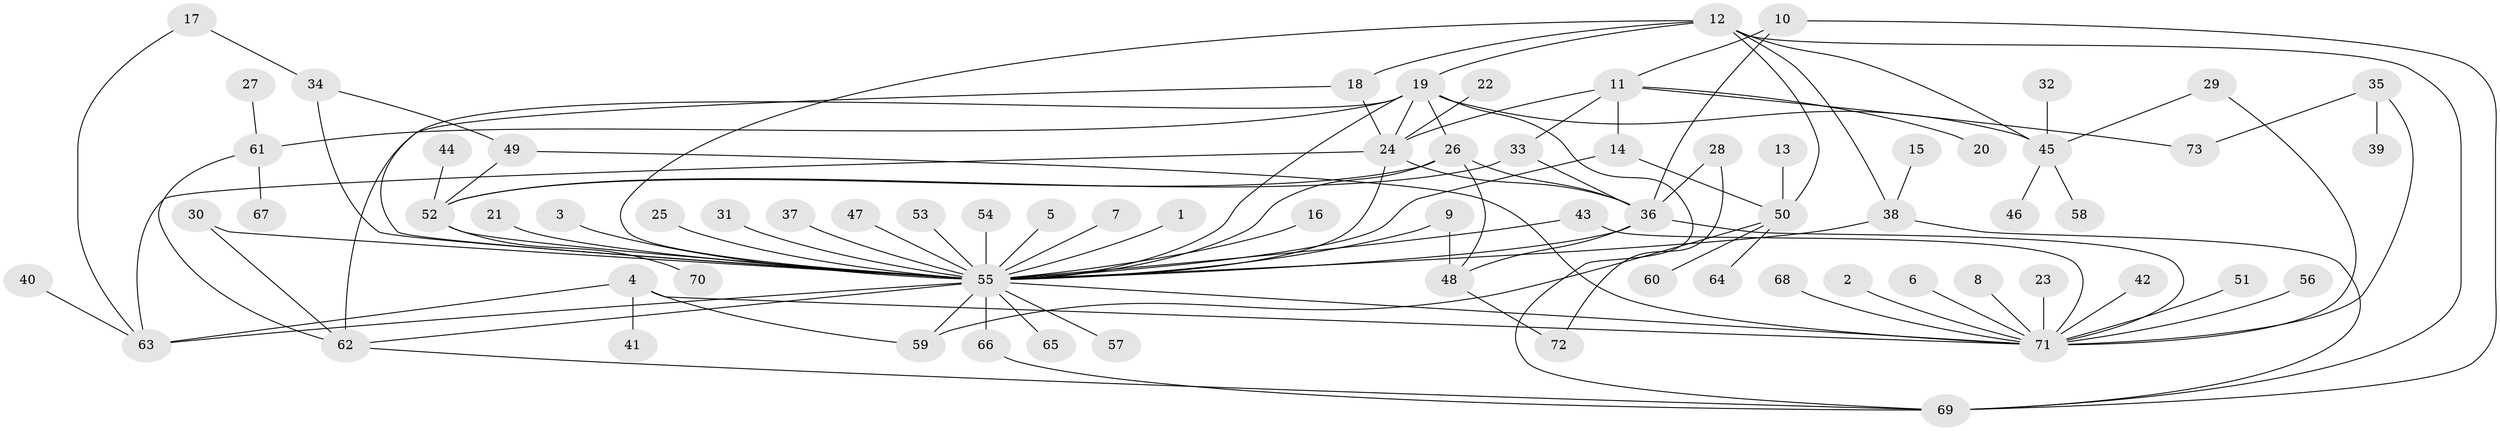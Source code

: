 // original degree distribution, {18: 0.006896551724137931, 38: 0.006896551724137931, 9: 0.020689655172413793, 2: 0.2413793103448276, 5: 0.034482758620689655, 1: 0.503448275862069, 6: 0.020689655172413793, 3: 0.06206896551724138, 11: 0.006896551724137931, 4: 0.06896551724137931, 8: 0.020689655172413793, 7: 0.006896551724137931}
// Generated by graph-tools (version 1.1) at 2025/01/03/09/25 03:01:44]
// undirected, 73 vertices, 109 edges
graph export_dot {
graph [start="1"]
  node [color=gray90,style=filled];
  1;
  2;
  3;
  4;
  5;
  6;
  7;
  8;
  9;
  10;
  11;
  12;
  13;
  14;
  15;
  16;
  17;
  18;
  19;
  20;
  21;
  22;
  23;
  24;
  25;
  26;
  27;
  28;
  29;
  30;
  31;
  32;
  33;
  34;
  35;
  36;
  37;
  38;
  39;
  40;
  41;
  42;
  43;
  44;
  45;
  46;
  47;
  48;
  49;
  50;
  51;
  52;
  53;
  54;
  55;
  56;
  57;
  58;
  59;
  60;
  61;
  62;
  63;
  64;
  65;
  66;
  67;
  68;
  69;
  70;
  71;
  72;
  73;
  1 -- 55 [weight=1.0];
  2 -- 71 [weight=1.0];
  3 -- 55 [weight=1.0];
  4 -- 41 [weight=1.0];
  4 -- 59 [weight=1.0];
  4 -- 63 [weight=1.0];
  4 -- 71 [weight=1.0];
  5 -- 55 [weight=1.0];
  6 -- 71 [weight=1.0];
  7 -- 55 [weight=1.0];
  8 -- 71 [weight=1.0];
  9 -- 48 [weight=1.0];
  9 -- 55 [weight=1.0];
  10 -- 11 [weight=1.0];
  10 -- 36 [weight=1.0];
  10 -- 69 [weight=1.0];
  11 -- 14 [weight=1.0];
  11 -- 20 [weight=1.0];
  11 -- 24 [weight=2.0];
  11 -- 33 [weight=1.0];
  11 -- 73 [weight=1.0];
  12 -- 18 [weight=1.0];
  12 -- 19 [weight=1.0];
  12 -- 38 [weight=1.0];
  12 -- 45 [weight=1.0];
  12 -- 50 [weight=1.0];
  12 -- 55 [weight=1.0];
  12 -- 69 [weight=1.0];
  13 -- 50 [weight=1.0];
  14 -- 50 [weight=1.0];
  14 -- 55 [weight=1.0];
  15 -- 38 [weight=1.0];
  16 -- 55 [weight=1.0];
  17 -- 34 [weight=1.0];
  17 -- 63 [weight=1.0];
  18 -- 24 [weight=1.0];
  18 -- 55 [weight=1.0];
  19 -- 24 [weight=1.0];
  19 -- 26 [weight=1.0];
  19 -- 45 [weight=1.0];
  19 -- 55 [weight=1.0];
  19 -- 61 [weight=1.0];
  19 -- 62 [weight=1.0];
  19 -- 69 [weight=1.0];
  21 -- 55 [weight=1.0];
  22 -- 24 [weight=1.0];
  23 -- 71 [weight=1.0];
  24 -- 36 [weight=1.0];
  24 -- 55 [weight=1.0];
  24 -- 63 [weight=1.0];
  25 -- 55 [weight=1.0];
  26 -- 36 [weight=1.0];
  26 -- 48 [weight=1.0];
  26 -- 52 [weight=1.0];
  26 -- 55 [weight=1.0];
  27 -- 61 [weight=1.0];
  28 -- 36 [weight=1.0];
  28 -- 72 [weight=1.0];
  29 -- 45 [weight=1.0];
  29 -- 71 [weight=1.0];
  30 -- 55 [weight=1.0];
  30 -- 62 [weight=1.0];
  31 -- 55 [weight=1.0];
  32 -- 45 [weight=1.0];
  33 -- 36 [weight=1.0];
  33 -- 52 [weight=1.0];
  34 -- 49 [weight=1.0];
  34 -- 55 [weight=1.0];
  35 -- 39 [weight=1.0];
  35 -- 71 [weight=1.0];
  35 -- 73 [weight=1.0];
  36 -- 48 [weight=2.0];
  36 -- 55 [weight=1.0];
  36 -- 71 [weight=1.0];
  37 -- 55 [weight=1.0];
  38 -- 55 [weight=1.0];
  38 -- 69 [weight=1.0];
  40 -- 63 [weight=1.0];
  42 -- 71 [weight=1.0];
  43 -- 55 [weight=1.0];
  43 -- 71 [weight=1.0];
  44 -- 52 [weight=1.0];
  45 -- 46 [weight=1.0];
  45 -- 58 [weight=1.0];
  47 -- 55 [weight=1.0];
  48 -- 72 [weight=1.0];
  49 -- 52 [weight=1.0];
  49 -- 71 [weight=1.0];
  50 -- 59 [weight=1.0];
  50 -- 60 [weight=1.0];
  50 -- 64 [weight=1.0];
  51 -- 71 [weight=1.0];
  52 -- 55 [weight=1.0];
  52 -- 70 [weight=1.0];
  53 -- 55 [weight=1.0];
  54 -- 55 [weight=1.0];
  55 -- 57 [weight=1.0];
  55 -- 59 [weight=1.0];
  55 -- 62 [weight=1.0];
  55 -- 63 [weight=1.0];
  55 -- 65 [weight=1.0];
  55 -- 66 [weight=1.0];
  55 -- 71 [weight=1.0];
  56 -- 71 [weight=1.0];
  61 -- 62 [weight=1.0];
  61 -- 67 [weight=1.0];
  62 -- 69 [weight=1.0];
  66 -- 69 [weight=1.0];
  68 -- 71 [weight=1.0];
}
